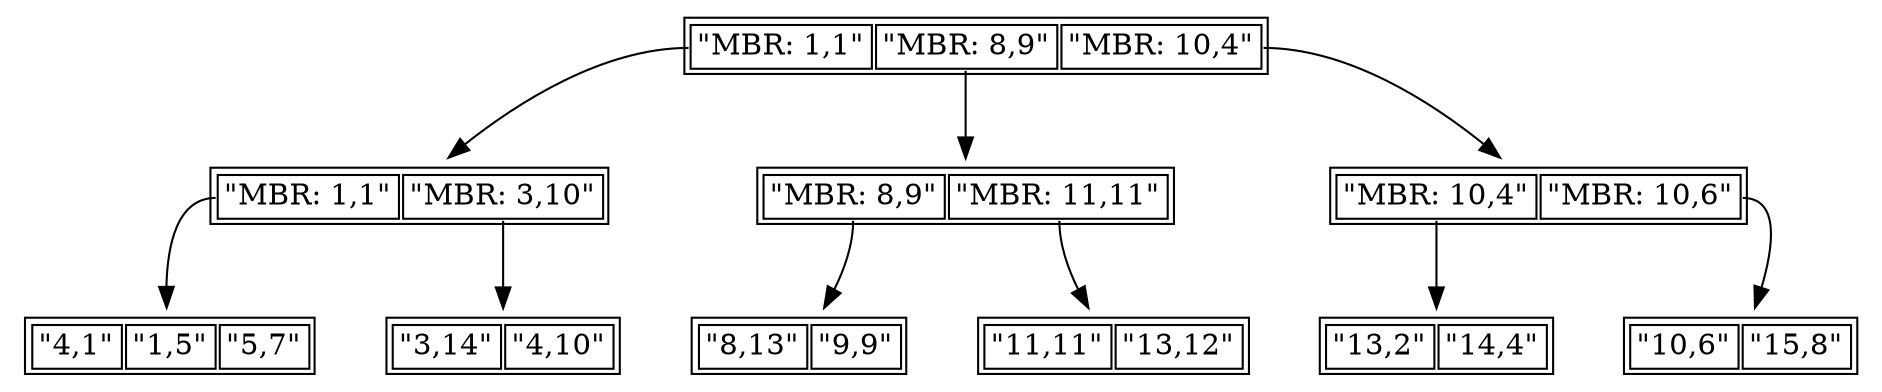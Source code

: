 digraph H {
parent110[
shape=plaintext
label=<
<table border='1' cellborder='1'>
<tr><td port='port11'>"MBR: 1,1"</td><td port='port89'>"MBR: 8,9"</td><td port='port104'>"MBR: 10,4"</td></tr></table>
>];
parent111[
shape=plaintext
label=<
<table border='1' cellborder='1'>
<tr><td port='port11'>"MBR: 1,1"</td><td port='port310'>"MBR: 3,10"</td></tr></table>
>];
parent412[
shape=plaintext
label=<
<table border='1' cellborder='1'>
<tr><td port='port41'>"4,1"</td><td port='port15'>"1,5"</td><td port='port57'>"5,7"</td></tr></table>
>];
parent111:port11->parent412;
parent3142[
shape=plaintext
label=<
<table border='1' cellborder='1'>
<tr><td port='port314'>"3,14"</td><td port='port410'>"4,10"</td></tr></table>
>];
parent111:port310->parent3142;
parent110:port11->parent111;
parent891[
shape=plaintext
label=<
<table border='1' cellborder='1'>
<tr><td port='port89'>"MBR: 8,9"</td><td port='port1111'>"MBR: 11,11"</td></tr></table>
>];
parent8132[
shape=plaintext
label=<
<table border='1' cellborder='1'>
<tr><td port='port813'>"8,13"</td><td port='port99'>"9,9"</td></tr></table>
>];
parent891:port89->parent8132;
parent11112[
shape=plaintext
label=<
<table border='1' cellborder='1'>
<tr><td port='port1111'>"11,11"</td><td port='port1312'>"13,12"</td></tr></table>
>];
parent891:port1111->parent11112;
parent110:port89->parent891;
parent1041[
shape=plaintext
label=<
<table border='1' cellborder='1'>
<tr><td port='port104'>"MBR: 10,4"</td><td port='port106'>"MBR: 10,6"</td></tr></table>
>];
parent1322[
shape=plaintext
label=<
<table border='1' cellborder='1'>
<tr><td port='port132'>"13,2"</td><td port='port144'>"14,4"</td></tr></table>
>];
parent1041:port104->parent1322;
parent1062[
shape=plaintext
label=<
<table border='1' cellborder='1'>
<tr><td port='port106'>"10,6"</td><td port='port158'>"15,8"</td></tr></table>
>];
parent1041:port106->parent1062;
parent110:port104->parent1041;
}

